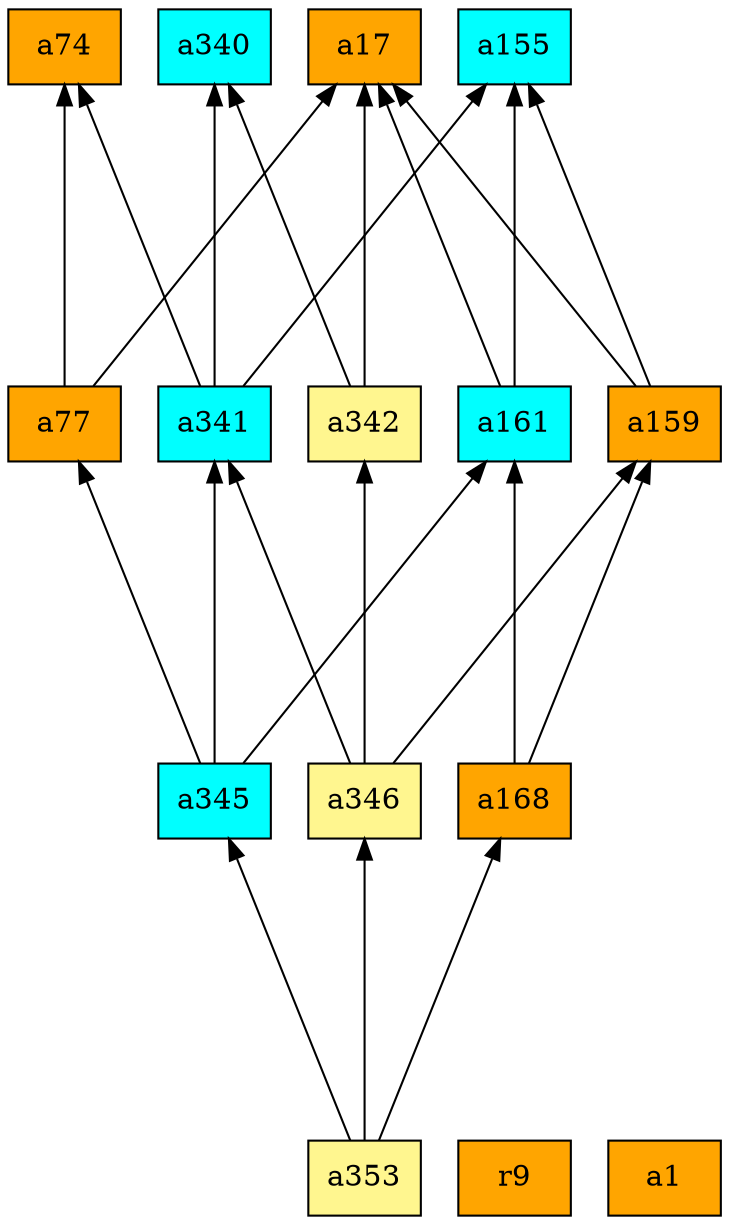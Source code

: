 digraph G {
rankdir=BT;ranksep="2.0";
"a74" [shape=record,fillcolor=orange,style=filled,label="{a74}"];
"a342" [shape=record,fillcolor=khaki1,style=filled,label="{a342}"];
"a17" [shape=record,fillcolor=orange,style=filled,label="{a17}"];
"a77" [shape=record,fillcolor=orange,style=filled,label="{a77}"];
"a340" [shape=record,fillcolor=cyan,style=filled,label="{a340}"];
"r9" [shape=record,fillcolor=orange,style=filled,label="{r9}"];
"a341" [shape=record,fillcolor=cyan,style=filled,label="{a341}"];
"a1" [shape=record,fillcolor=orange,style=filled,label="{a1}"];
"a353" [shape=record,fillcolor=khaki1,style=filled,label="{a353}"];
"a155" [shape=record,fillcolor=cyan,style=filled,label="{a155}"];
"a161" [shape=record,fillcolor=cyan,style=filled,label="{a161}"];
"a159" [shape=record,fillcolor=orange,style=filled,label="{a159}"];
"a345" [shape=record,fillcolor=cyan,style=filled,label="{a345}"];
"a346" [shape=record,fillcolor=khaki1,style=filled,label="{a346}"];
"a168" [shape=record,fillcolor=orange,style=filled,label="{a168}"];
"a342" -> "a340"
"a342" -> "a17"
"a77" -> "a74"
"a77" -> "a17"
"a341" -> "a340"
"a341" -> "a155"
"a341" -> "a74"
"a353" -> "a345"
"a353" -> "a346"
"a353" -> "a168"
"a161" -> "a155"
"a161" -> "a17"
"a159" -> "a155"
"a159" -> "a17"
"a345" -> "a161"
"a345" -> "a77"
"a345" -> "a341"
"a346" -> "a342"
"a346" -> "a159"
"a346" -> "a341"
"a168" -> "a159"
"a168" -> "a161"
}